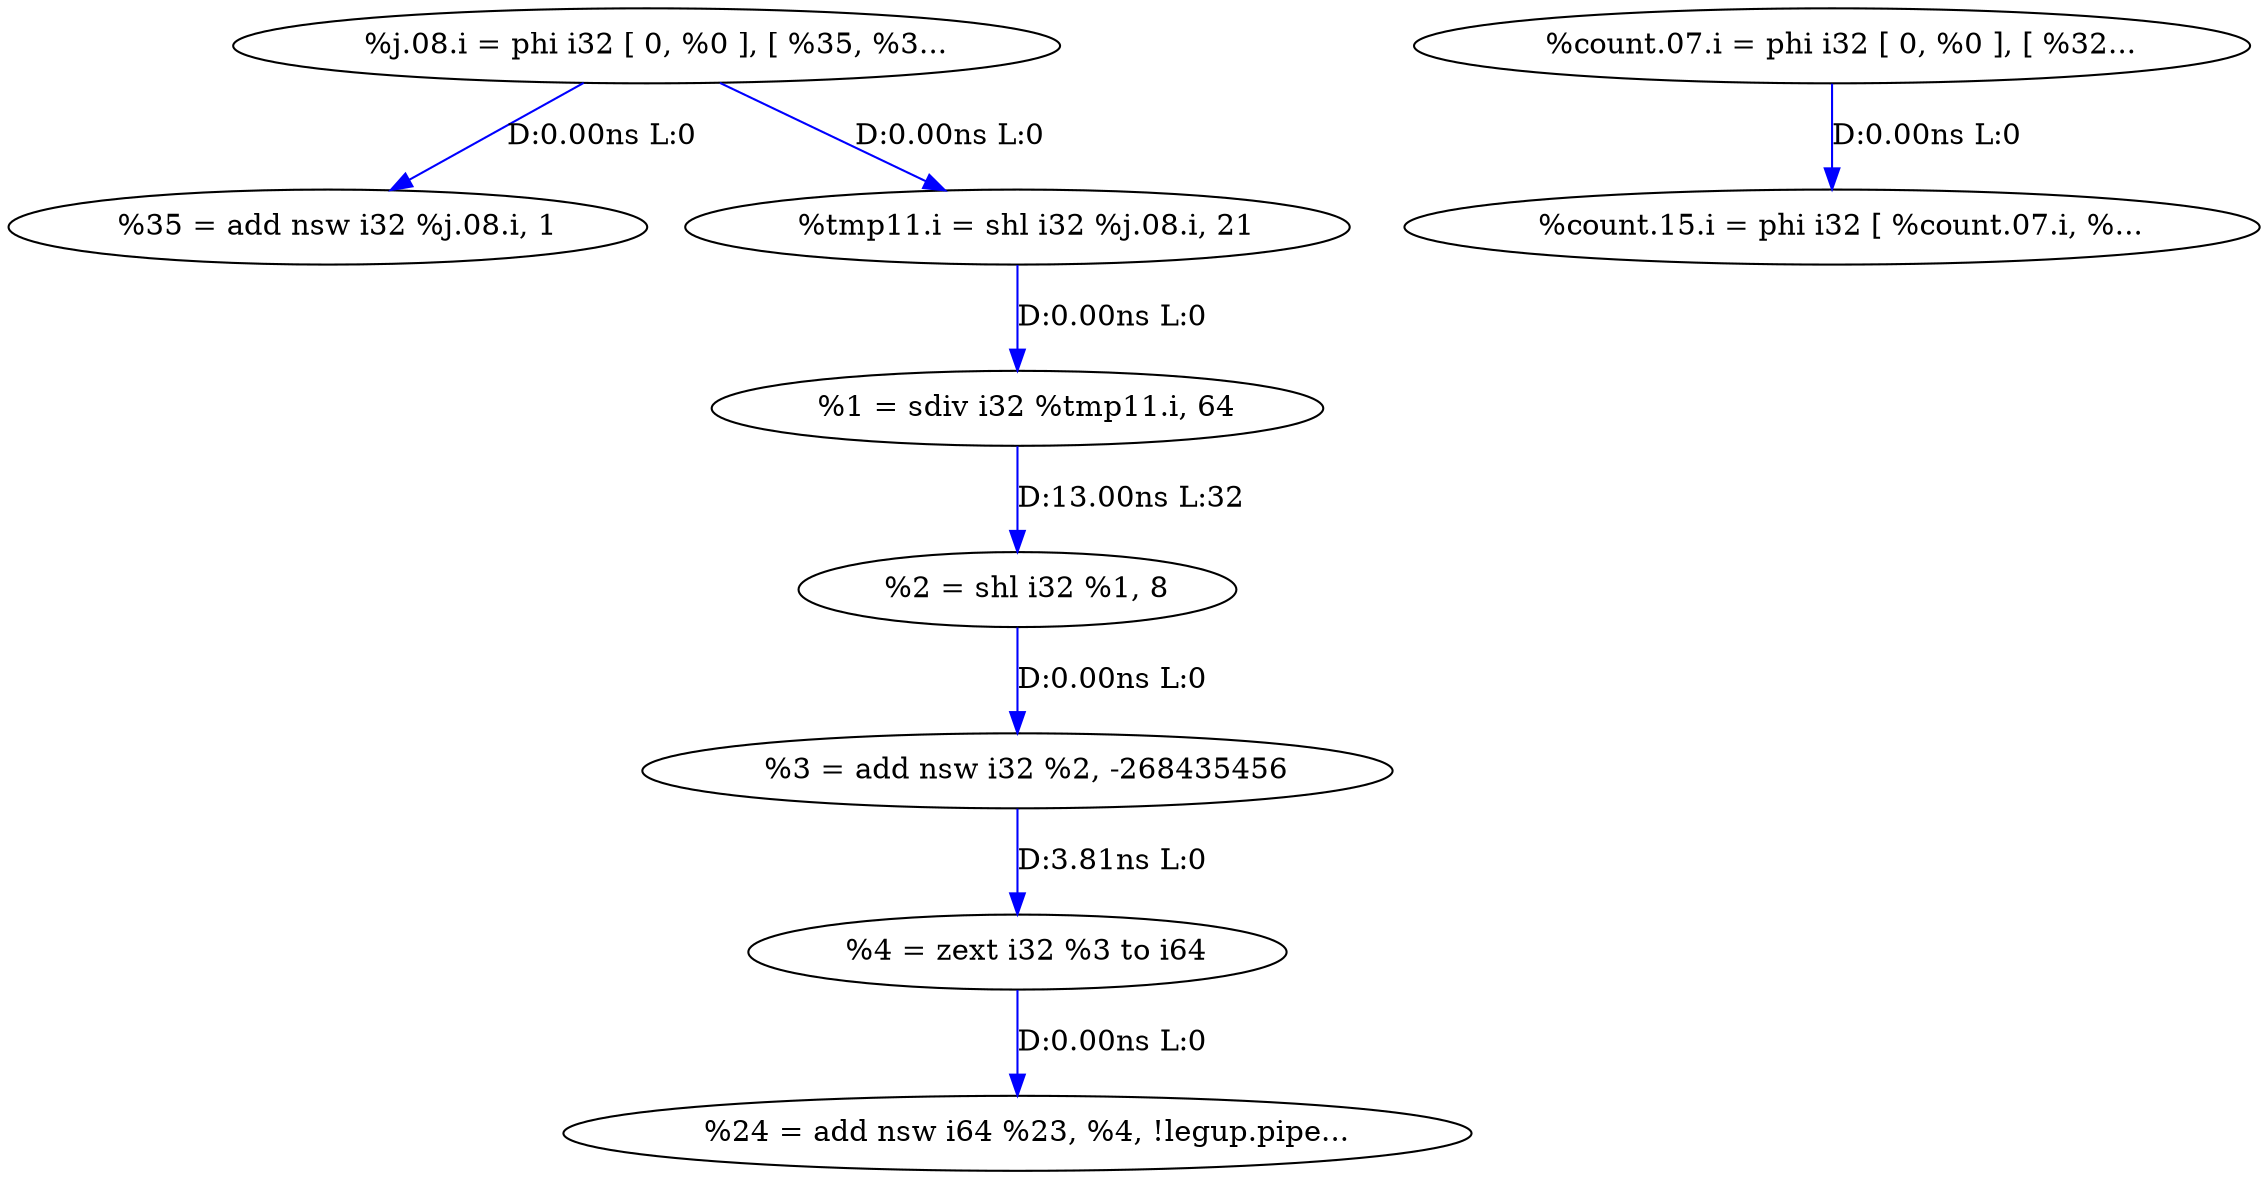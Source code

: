 digraph {
Node0xac4c4e0[label="  %35 = add nsw i32 %j.08.i, 1"];
Node0xac3ad40[label="  %j.08.i = phi i32 [ 0, %0 ], [ %35, %3..."];
Node0xac3ad40 -> Node0xac4c4e0[label="D:0.00ns L:0",color=blue];
Node0xac3ae80[label="  %tmp11.i = shl i32 %j.08.i, 21"];
Node0xac3ad40 -> Node0xac3ae80[label="D:0.00ns L:0",color=blue];
Node0xac49808[label="  %count.15.i = phi i32 [ %count.07.i, %..."];
Node0xac3ade0[label="  %count.07.i = phi i32 [ 0, %0 ], [ %32..."];
Node0xac3ade0 -> Node0xac49808[label="D:0.00ns L:0",color=blue];
Node0xac3af38[label="  %1 = sdiv i32 %tmp11.i, 64"];
Node0xac3ae80 -> Node0xac3af38[label="D:0.00ns L:0",color=blue];
Node0xac3b050[label="  %2 = shl i32 %1, 8"];
Node0xac3af38 -> Node0xac3b050[label="D:13.00ns L:32",color=blue];
Node0xac3b0f0[label="  %3 = add nsw i32 %2, -268435456"];
Node0xac3b050 -> Node0xac3b0f0[label="D:0.00ns L:0",color=blue];
Node0xac3b1b0[label="  %4 = zext i32 %3 to i64"];
Node0xac3b0f0 -> Node0xac3b1b0[label="D:3.81ns L:0",color=blue];
Node0xac4b8b8[label="  %24 = add nsw i64 %23, %4, !legup.pipe..."];
Node0xac3b1b0 -> Node0xac4b8b8[label="D:0.00ns L:0",color=blue];
}
